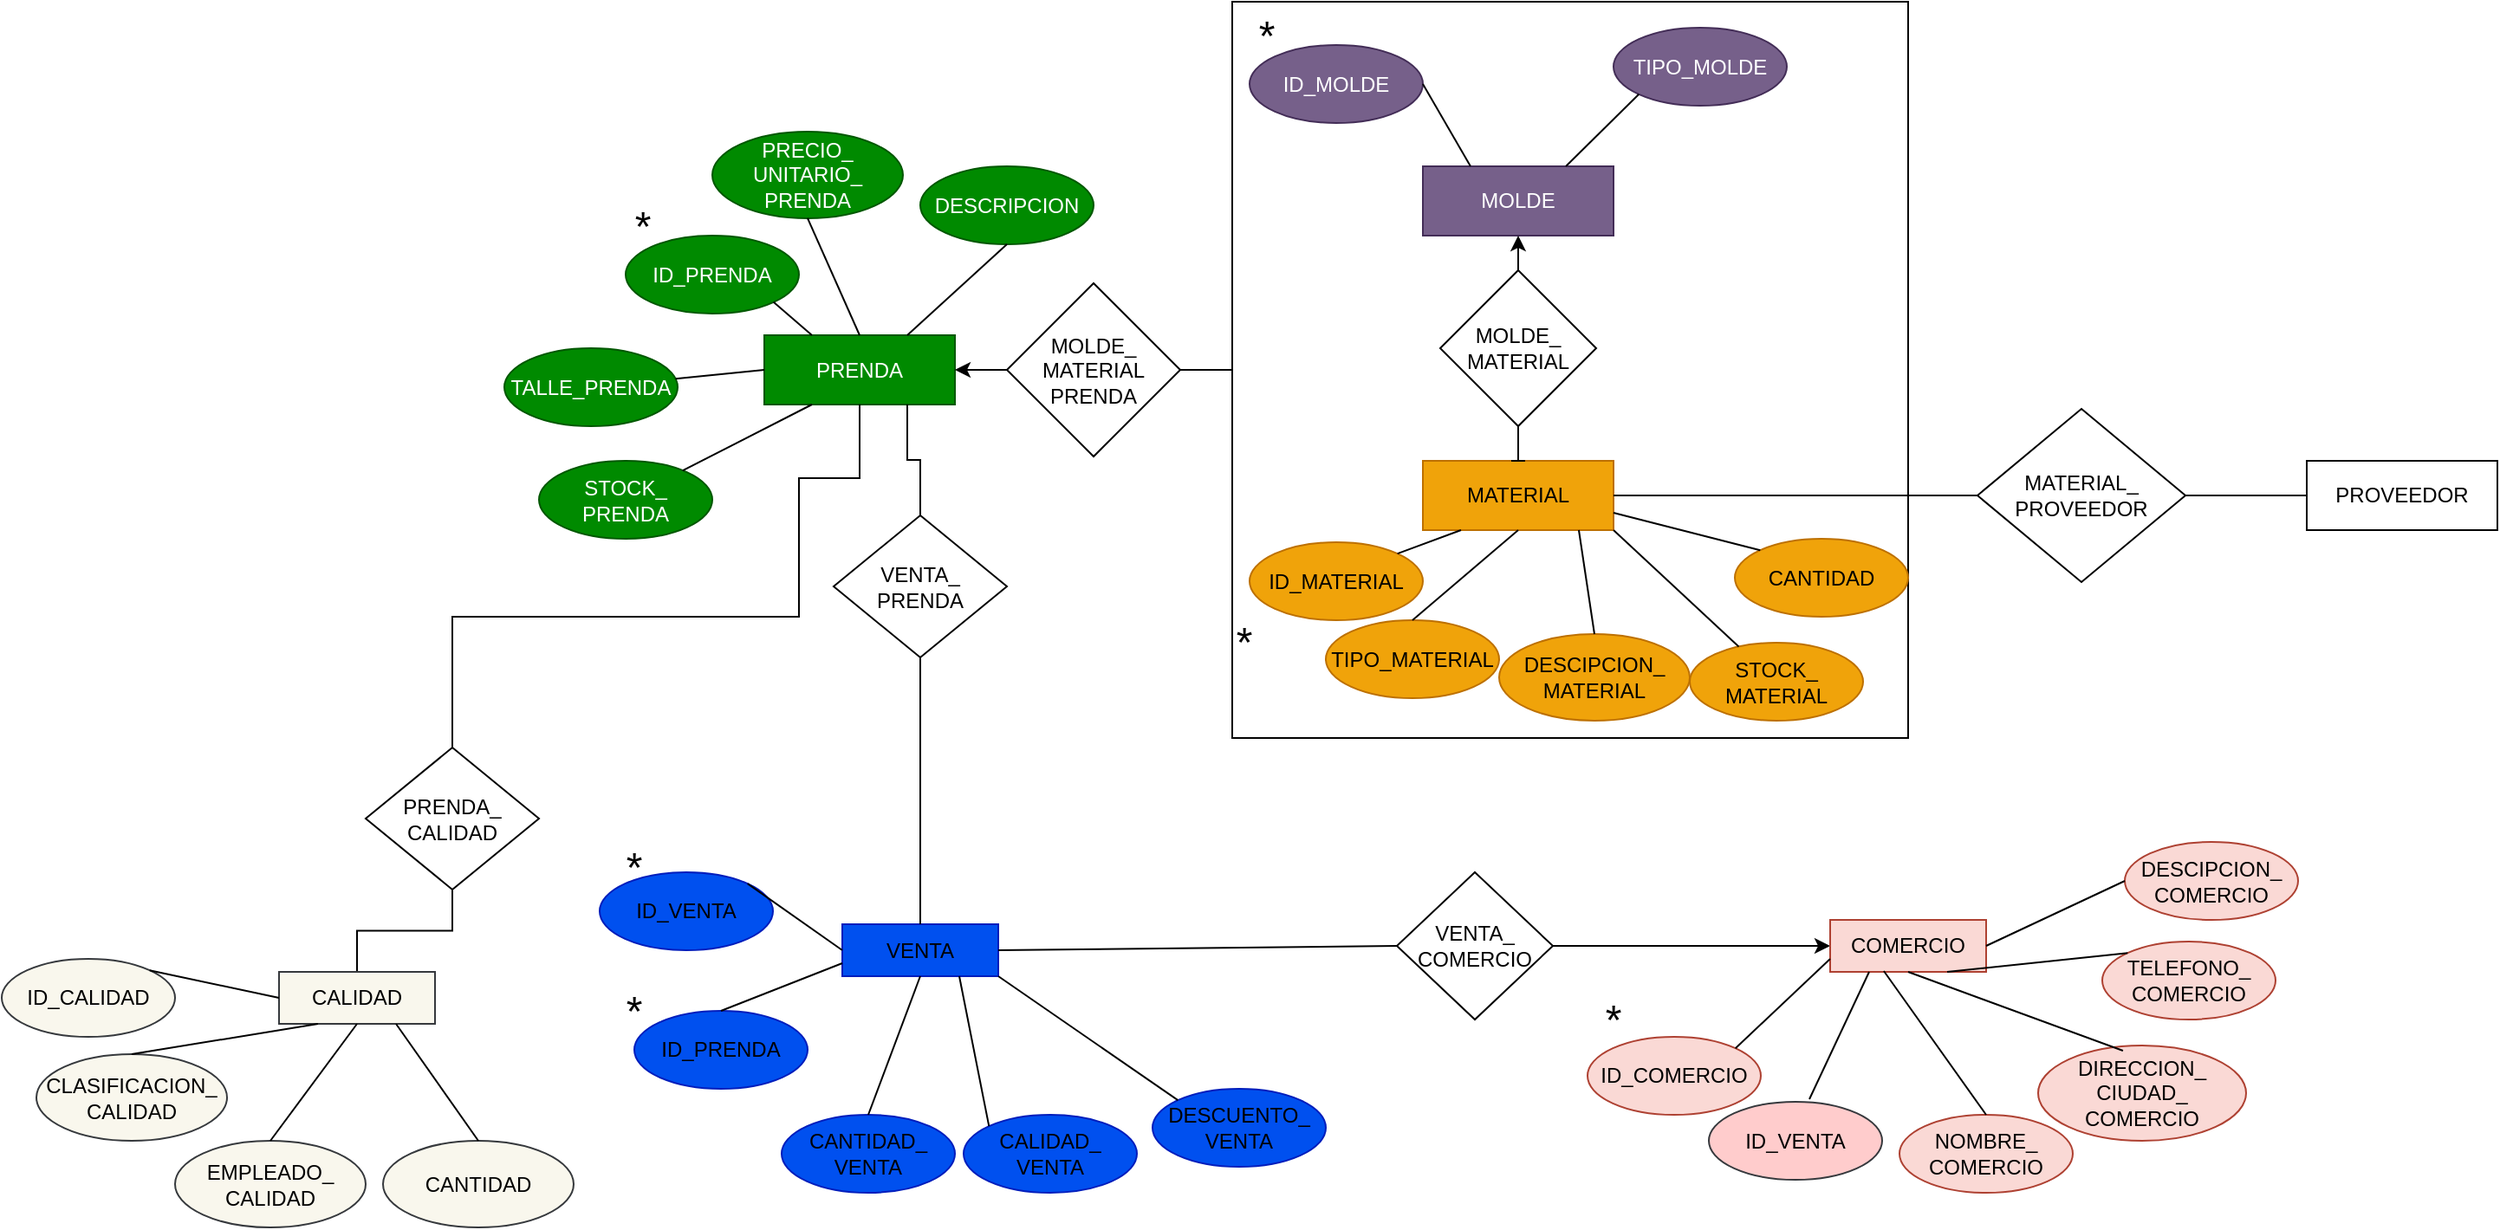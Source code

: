 <mxfile version="24.7.5">
  <diagram name="Página-1" id="D67WsPRXgG74f4fXxx72">
    <mxGraphModel dx="2876" dy="1206" grid="1" gridSize="10" guides="1" tooltips="1" connect="1" arrows="1" fold="1" page="1" pageScale="1" pageWidth="827" pageHeight="1169" math="0" shadow="0">
      <root>
        <mxCell id="0" />
        <mxCell id="1" parent="0" />
        <mxCell id="lXlezuKmgCG6nvh3fW_C-13" value="" style="rounded=0;whiteSpace=wrap;html=1;fillColor=none;" parent="1" vertex="1">
          <mxGeometry x="360" y="235" width="390" height="425" as="geometry" />
        </mxCell>
        <mxCell id="lXlezuKmgCG6nvh3fW_C-11" style="edgeStyle=orthogonalEdgeStyle;rounded=0;orthogonalLoop=1;jettySize=auto;html=1;exitX=0.5;exitY=0;exitDx=0;exitDy=0;entryX=0.5;entryY=1;entryDx=0;entryDy=0;" parent="1" edge="1">
          <mxGeometry relative="1" as="geometry">
            <mxPoint x="434" y="390" as="targetPoint" />
          </mxGeometry>
        </mxCell>
        <mxCell id="lXlezuKmgCG6nvh3fW_C-9" style="edgeStyle=orthogonalEdgeStyle;rounded=0;orthogonalLoop=1;jettySize=auto;html=1;exitX=0.5;exitY=1;exitDx=0;exitDy=0;entryX=0.5;entryY=0;entryDx=0;entryDy=0;strokeColor=default;curved=0;endArrow=baseDash;endFill=0;" parent="1" edge="1">
          <mxGeometry relative="1" as="geometry">
            <mxPoint x="434" y="544.5" as="targetPoint" />
          </mxGeometry>
        </mxCell>
        <mxCell id="lXlezuKmgCG6nvh3fW_C-15" value="PRENDA" style="rounded=0;whiteSpace=wrap;html=1;fillColor=#008a00;fontColor=#ffffff;strokeColor=#005700;" parent="1" vertex="1">
          <mxGeometry x="90" y="427.5" width="110" height="40" as="geometry" />
        </mxCell>
        <mxCell id="lXlezuKmgCG6nvh3fW_C-23" style="edgeStyle=orthogonalEdgeStyle;rounded=0;orthogonalLoop=1;jettySize=auto;html=1;exitX=1;exitY=0.5;exitDx=0;exitDy=0;entryX=0;entryY=0.5;entryDx=0;entryDy=0;endArrow=baseDash;endFill=0;" parent="1" source="lXlezuKmgCG6nvh3fW_C-16" target="lXlezuKmgCG6nvh3fW_C-13" edge="1">
          <mxGeometry relative="1" as="geometry" />
        </mxCell>
        <mxCell id="lXlezuKmgCG6nvh3fW_C-24" style="edgeStyle=orthogonalEdgeStyle;rounded=0;orthogonalLoop=1;jettySize=auto;html=1;exitX=0;exitY=0.5;exitDx=0;exitDy=0;entryX=1;entryY=0.5;entryDx=0;entryDy=0;" parent="1" source="lXlezuKmgCG6nvh3fW_C-16" target="lXlezuKmgCG6nvh3fW_C-15" edge="1">
          <mxGeometry relative="1" as="geometry" />
        </mxCell>
        <mxCell id="lXlezuKmgCG6nvh3fW_C-16" value="MOLDE_&lt;div&gt;MATERIAL&lt;/div&gt;&lt;div&gt;PRENDA&lt;/div&gt;" style="rhombus;whiteSpace=wrap;html=1;" parent="1" vertex="1">
          <mxGeometry x="230" y="397.5" width="100" height="100" as="geometry" />
        </mxCell>
        <mxCell id="lXlezuKmgCG6nvh3fW_C-25" value="MOLDE" style="rounded=0;whiteSpace=wrap;html=1;fillColor=#76608a;fontColor=#ffffff;strokeColor=#432D57;" parent="1" vertex="1">
          <mxGeometry x="470" y="330" width="110" height="40" as="geometry" />
        </mxCell>
        <mxCell id="lXlezuKmgCG6nvh3fW_C-26" value="MATERIAL" style="rounded=0;whiteSpace=wrap;html=1;fillColor=#f0a30a;fontColor=#000000;strokeColor=#BD7000;" parent="1" vertex="1">
          <mxGeometry x="470" y="500" width="110" height="40" as="geometry" />
        </mxCell>
        <mxCell id="lXlezuKmgCG6nvh3fW_C-39" style="edgeStyle=orthogonalEdgeStyle;rounded=0;orthogonalLoop=1;jettySize=auto;html=1;exitX=0.5;exitY=1;exitDx=0;exitDy=0;entryX=0.5;entryY=0;entryDx=0;entryDy=0;endArrow=baseDash;endFill=0;" parent="1" source="lXlezuKmgCG6nvh3fW_C-27" target="lXlezuKmgCG6nvh3fW_C-26" edge="1">
          <mxGeometry relative="1" as="geometry" />
        </mxCell>
        <mxCell id="lXlezuKmgCG6nvh3fW_C-40" style="edgeStyle=orthogonalEdgeStyle;rounded=0;orthogonalLoop=1;jettySize=auto;html=1;exitX=0.5;exitY=0;exitDx=0;exitDy=0;entryX=0.5;entryY=1;entryDx=0;entryDy=0;" parent="1" source="lXlezuKmgCG6nvh3fW_C-27" target="lXlezuKmgCG6nvh3fW_C-25" edge="1">
          <mxGeometry relative="1" as="geometry" />
        </mxCell>
        <mxCell id="lXlezuKmgCG6nvh3fW_C-27" value="MOLDE_&lt;div&gt;MATERIAL&lt;/div&gt;" style="rhombus;whiteSpace=wrap;html=1;" parent="1" vertex="1">
          <mxGeometry x="480" y="390" width="90" height="90" as="geometry" />
        </mxCell>
        <mxCell id="lXlezuKmgCG6nvh3fW_C-28" value="ID_MATERIAL" style="ellipse;whiteSpace=wrap;html=1;fillColor=#f0a30a;fontColor=#000000;strokeColor=#BD7000;" parent="1" vertex="1">
          <mxGeometry x="370" y="547" width="100" height="45" as="geometry" />
        </mxCell>
        <mxCell id="lXlezuKmgCG6nvh3fW_C-29" value="&lt;font style=&quot;font-size: 24px;&quot;&gt;*&lt;/font&gt;" style="text;html=1;align=center;verticalAlign=middle;whiteSpace=wrap;rounded=0;" parent="1" vertex="1">
          <mxGeometry x="344" y="587" width="46" height="35" as="geometry" />
        </mxCell>
        <mxCell id="lXlezuKmgCG6nvh3fW_C-31" value="TIPO_MATERIAL" style="ellipse;whiteSpace=wrap;html=1;fillColor=#f0a30a;fontColor=#000000;strokeColor=#BD7000;" parent="1" vertex="1">
          <mxGeometry x="414" y="592" width="100" height="45" as="geometry" />
        </mxCell>
        <mxCell id="lXlezuKmgCG6nvh3fW_C-32" value="STOCK_&lt;div&gt;MATERIAL&lt;/div&gt;" style="ellipse;whiteSpace=wrap;html=1;fillColor=#f0a30a;fontColor=#000000;strokeColor=#BD7000;" parent="1" vertex="1">
          <mxGeometry x="624" y="605" width="100" height="45" as="geometry" />
        </mxCell>
        <mxCell id="lXlezuKmgCG6nvh3fW_C-41" value="ID_MOLDE" style="ellipse;whiteSpace=wrap;html=1;fillColor=#76608a;fontColor=#ffffff;strokeColor=#432D57;" parent="1" vertex="1">
          <mxGeometry x="370" y="260" width="100" height="45" as="geometry" />
        </mxCell>
        <mxCell id="lXlezuKmgCG6nvh3fW_C-42" value="&lt;font style=&quot;font-size: 24px;&quot;&gt;*&lt;/font&gt;" style="text;html=1;align=center;verticalAlign=middle;whiteSpace=wrap;rounded=0;" parent="1" vertex="1">
          <mxGeometry x="350" y="240" width="60" height="30" as="geometry" />
        </mxCell>
        <mxCell id="lXlezuKmgCG6nvh3fW_C-44" value="TIPO_MOLDE" style="ellipse;whiteSpace=wrap;html=1;fillColor=#76608a;fontColor=#ffffff;strokeColor=#432D57;" parent="1" vertex="1">
          <mxGeometry x="580" y="250" width="100" height="45" as="geometry" />
        </mxCell>
        <mxCell id="lXlezuKmgCG6nvh3fW_C-47" value="DESCIPCION_&lt;div&gt;MATERIAL&lt;/div&gt;" style="ellipse;whiteSpace=wrap;html=1;fillColor=#f0a30a;fontColor=#000000;strokeColor=#BD7000;" parent="1" vertex="1">
          <mxGeometry x="514" y="600" width="110" height="50" as="geometry" />
        </mxCell>
        <mxCell id="lXlezuKmgCG6nvh3fW_C-53" value="" style="endArrow=none;html=1;rounded=0;exitX=0.5;exitY=0;exitDx=0;exitDy=0;entryX=0.5;entryY=1;entryDx=0;entryDy=0;" parent="1" source="lXlezuKmgCG6nvh3fW_C-31" target="lXlezuKmgCG6nvh3fW_C-26" edge="1">
          <mxGeometry width="50" height="50" relative="1" as="geometry">
            <mxPoint x="490" y="600" as="sourcePoint" />
            <mxPoint x="540" y="550" as="targetPoint" />
          </mxGeometry>
        </mxCell>
        <mxCell id="lXlezuKmgCG6nvh3fW_C-54" value="" style="endArrow=none;html=1;rounded=0;entryX=0.818;entryY=1;entryDx=0;entryDy=0;entryPerimeter=0;exitX=0.5;exitY=0;exitDx=0;exitDy=0;" parent="1" source="lXlezuKmgCG6nvh3fW_C-47" target="lXlezuKmgCG6nvh3fW_C-26" edge="1">
          <mxGeometry width="50" height="50" relative="1" as="geometry">
            <mxPoint x="80" y="700" as="sourcePoint" />
            <mxPoint x="130" y="650" as="targetPoint" />
          </mxGeometry>
        </mxCell>
        <mxCell id="lXlezuKmgCG6nvh3fW_C-55" value="" style="endArrow=none;html=1;rounded=0;entryX=1;entryY=1;entryDx=0;entryDy=0;" parent="1" source="lXlezuKmgCG6nvh3fW_C-32" target="lXlezuKmgCG6nvh3fW_C-26" edge="1">
          <mxGeometry width="50" height="50" relative="1" as="geometry">
            <mxPoint x="390" y="810" as="sourcePoint" />
            <mxPoint x="440" y="760" as="targetPoint" />
          </mxGeometry>
        </mxCell>
        <mxCell id="lXlezuKmgCG6nvh3fW_C-56" value="" style="endArrow=none;html=1;rounded=0;entryX=0.2;entryY=1;entryDx=0;entryDy=0;entryPerimeter=0;exitX=1;exitY=0;exitDx=0;exitDy=0;" parent="1" source="lXlezuKmgCG6nvh3fW_C-28" target="lXlezuKmgCG6nvh3fW_C-26" edge="1">
          <mxGeometry width="50" height="50" relative="1" as="geometry">
            <mxPoint x="390" y="450" as="sourcePoint" />
            <mxPoint x="440" y="400" as="targetPoint" />
          </mxGeometry>
        </mxCell>
        <mxCell id="lXlezuKmgCG6nvh3fW_C-57" value="" style="endArrow=none;html=1;rounded=0;entryX=1;entryY=0.5;entryDx=0;entryDy=0;exitX=0.25;exitY=0;exitDx=0;exitDy=0;" parent="1" source="lXlezuKmgCG6nvh3fW_C-25" target="lXlezuKmgCG6nvh3fW_C-41" edge="1">
          <mxGeometry width="50" height="50" relative="1" as="geometry">
            <mxPoint x="100" y="650" as="sourcePoint" />
            <mxPoint x="150" y="600" as="targetPoint" />
          </mxGeometry>
        </mxCell>
        <mxCell id="lXlezuKmgCG6nvh3fW_C-59" value="" style="endArrow=none;html=1;rounded=0;entryX=0;entryY=1;entryDx=0;entryDy=0;exitX=0.75;exitY=0;exitDx=0;exitDy=0;" parent="1" source="lXlezuKmgCG6nvh3fW_C-25" target="lXlezuKmgCG6nvh3fW_C-44" edge="1">
          <mxGeometry width="50" height="50" relative="1" as="geometry">
            <mxPoint x="50" y="640" as="sourcePoint" />
            <mxPoint x="100" y="590" as="targetPoint" />
          </mxGeometry>
        </mxCell>
        <mxCell id="lXlezuKmgCG6nvh3fW_C-62" value="ID_PRENDA" style="ellipse;whiteSpace=wrap;html=1;fillColor=#008a00;fontColor=#ffffff;strokeColor=#005700;" parent="1" vertex="1">
          <mxGeometry x="10" y="370" width="100" height="45" as="geometry" />
        </mxCell>
        <mxCell id="lXlezuKmgCG6nvh3fW_C-63" value="&lt;font style=&quot;font-size: 24px;&quot;&gt;*&lt;/font&gt;" style="text;html=1;align=center;verticalAlign=middle;whiteSpace=wrap;rounded=0;" parent="1" vertex="1">
          <mxGeometry x="-10" y="350" width="60" height="30" as="geometry" />
        </mxCell>
        <mxCell id="lXlezuKmgCG6nvh3fW_C-64" value="" style="endArrow=none;html=1;rounded=0;entryX=1;entryY=1;entryDx=0;entryDy=0;exitX=0.25;exitY=0;exitDx=0;exitDy=0;" parent="1" source="lXlezuKmgCG6nvh3fW_C-15" target="lXlezuKmgCG6nvh3fW_C-62" edge="1">
          <mxGeometry width="50" height="50" relative="1" as="geometry">
            <mxPoint x="70" y="570" as="sourcePoint" />
            <mxPoint x="120" y="520" as="targetPoint" />
          </mxGeometry>
        </mxCell>
        <mxCell id="lXlezuKmgCG6nvh3fW_C-65" value="TALLE_PRENDA" style="ellipse;whiteSpace=wrap;html=1;fillColor=#008a00;fontColor=#ffffff;strokeColor=#005700;" parent="1" vertex="1">
          <mxGeometry x="-60" y="435" width="100" height="45" as="geometry" />
        </mxCell>
        <mxCell id="lXlezuKmgCG6nvh3fW_C-66" value="" style="endArrow=none;html=1;rounded=0;entryX=0;entryY=0.5;entryDx=0;entryDy=0;" parent="1" source="lXlezuKmgCG6nvh3fW_C-65" target="lXlezuKmgCG6nvh3fW_C-15" edge="1">
          <mxGeometry width="50" height="50" relative="1" as="geometry">
            <mxPoint x="-20" y="620" as="sourcePoint" />
            <mxPoint x="30" y="570" as="targetPoint" />
          </mxGeometry>
        </mxCell>
        <mxCell id="lXlezuKmgCG6nvh3fW_C-67" value="STOCK&lt;span style=&quot;background-color: initial;&quot;&gt;_&lt;/span&gt;&lt;div&gt;&lt;span style=&quot;background-color: initial;&quot;&gt;PRENDA&lt;/span&gt;&lt;/div&gt;" style="ellipse;whiteSpace=wrap;html=1;fillColor=#008a00;fontColor=#ffffff;strokeColor=#005700;" parent="1" vertex="1">
          <mxGeometry x="-40" y="500" width="100" height="45" as="geometry" />
        </mxCell>
        <mxCell id="lXlezuKmgCG6nvh3fW_C-68" value="" style="endArrow=none;html=1;rounded=0;entryX=0.25;entryY=1;entryDx=0;entryDy=0;" parent="1" source="lXlezuKmgCG6nvh3fW_C-67" target="lXlezuKmgCG6nvh3fW_C-15" edge="1">
          <mxGeometry width="50" height="50" relative="1" as="geometry">
            <mxPoint x="20" y="660" as="sourcePoint" />
            <mxPoint x="70" y="610" as="targetPoint" />
          </mxGeometry>
        </mxCell>
        <mxCell id="lXlezuKmgCG6nvh3fW_C-69" value="&lt;span style=&quot;background-color: initial;&quot;&gt;PRECIO_&lt;/span&gt;&lt;div&gt;&lt;span style=&quot;background-color: initial;&quot;&gt;UNITARIO_&lt;/span&gt;&lt;/div&gt;&lt;div&gt;&lt;span style=&quot;background-color: initial;&quot;&gt;PRENDA&lt;/span&gt;&lt;/div&gt;" style="ellipse;whiteSpace=wrap;html=1;fillColor=#008a00;fontColor=#ffffff;strokeColor=#005700;" parent="1" vertex="1">
          <mxGeometry x="60" y="310" width="110" height="50" as="geometry" />
        </mxCell>
        <mxCell id="lXlezuKmgCG6nvh3fW_C-70" value="" style="endArrow=none;html=1;rounded=0;entryX=0.5;entryY=0;entryDx=0;entryDy=0;exitX=0.5;exitY=1;exitDx=0;exitDy=0;" parent="1" target="lXlezuKmgCG6nvh3fW_C-15" edge="1" source="lXlezuKmgCG6nvh3fW_C-69">
          <mxGeometry width="50" height="50" relative="1" as="geometry">
            <mxPoint x="145" y="370" as="sourcePoint" />
            <mxPoint x="230" y="670" as="targetPoint" />
          </mxGeometry>
        </mxCell>
        <mxCell id="lXlezuKmgCG6nvh3fW_C-71" value="" style="endArrow=none;html=1;rounded=0;entryX=0.75;entryY=1;entryDx=0;entryDy=0;exitX=0.5;exitY=0;exitDx=0;exitDy=0;edgeStyle=orthogonalEdgeStyle;" parent="1" source="lXlezuKmgCG6nvh3fW_C-77" target="lXlezuKmgCG6nvh3fW_C-15" edge="1">
          <mxGeometry width="50" height="50" relative="1" as="geometry">
            <mxPoint x="210" y="610" as="sourcePoint" />
            <mxPoint x="250" y="590" as="targetPoint" />
          </mxGeometry>
        </mxCell>
        <mxCell id="lXlezuKmgCG6nvh3fW_C-72" value="" style="endArrow=none;html=1;rounded=0;exitX=1;exitY=0.5;exitDx=0;exitDy=0;" parent="1" source="lXlezuKmgCG6nvh3fW_C-26" edge="1">
          <mxGeometry width="50" height="50" relative="1" as="geometry">
            <mxPoint x="790" y="530" as="sourcePoint" />
            <mxPoint x="820" y="520" as="targetPoint" />
          </mxGeometry>
        </mxCell>
        <mxCell id="lXlezuKmgCG6nvh3fW_C-73" value="MATERIAL_&lt;div&gt;PROVEEDOR&lt;/div&gt;" style="rhombus;whiteSpace=wrap;html=1;" parent="1" vertex="1">
          <mxGeometry x="790" y="470" width="120" height="100" as="geometry" />
        </mxCell>
        <mxCell id="lXlezuKmgCG6nvh3fW_C-74" value="PROVEEDOR" style="rounded=0;whiteSpace=wrap;html=1;" parent="1" vertex="1">
          <mxGeometry x="980" y="500" width="110" height="40" as="geometry" />
        </mxCell>
        <mxCell id="lXlezuKmgCG6nvh3fW_C-75" value="" style="endArrow=none;html=1;rounded=0;exitX=1;exitY=0.5;exitDx=0;exitDy=0;entryX=0;entryY=0.5;entryDx=0;entryDy=0;" parent="1" source="lXlezuKmgCG6nvh3fW_C-73" target="lXlezuKmgCG6nvh3fW_C-74" edge="1">
          <mxGeometry width="50" height="50" relative="1" as="geometry">
            <mxPoint x="960" y="920" as="sourcePoint" />
            <mxPoint x="1010" y="870" as="targetPoint" />
          </mxGeometry>
        </mxCell>
        <mxCell id="lXlezuKmgCG6nvh3fW_C-76" value="VENTA" style="rounded=0;whiteSpace=wrap;html=1;fillColor=#0050ef;strokeColor=#001DBC;" parent="1" vertex="1">
          <mxGeometry x="135" y="767.5" width="90" height="30" as="geometry" />
        </mxCell>
        <mxCell id="lXlezuKmgCG6nvh3fW_C-77" value="VENTA_&lt;div&gt;PRENDA&lt;/div&gt;" style="rhombus;whiteSpace=wrap;html=1;" parent="1" vertex="1">
          <mxGeometry x="130" y="531.5" width="100" height="82" as="geometry" />
        </mxCell>
        <mxCell id="lXlezuKmgCG6nvh3fW_C-78" value="" style="endArrow=none;html=1;rounded=0;exitX=0.5;exitY=0;exitDx=0;exitDy=0;entryX=0.5;entryY=1;entryDx=0;entryDy=0;" parent="1" source="lXlezuKmgCG6nvh3fW_C-76" target="lXlezuKmgCG6nvh3fW_C-77" edge="1">
          <mxGeometry width="50" height="50" relative="1" as="geometry">
            <mxPoint x="60" y="770" as="sourcePoint" />
            <mxPoint x="110" y="720" as="targetPoint" />
          </mxGeometry>
        </mxCell>
        <mxCell id="lXlezuKmgCG6nvh3fW_C-79" value="ID_VENTA" style="ellipse;whiteSpace=wrap;html=1;fillColor=#0050ef;strokeColor=#001DBC;" parent="1" vertex="1">
          <mxGeometry x="-5" y="737.5" width="100" height="45" as="geometry" />
        </mxCell>
        <mxCell id="lXlezuKmgCG6nvh3fW_C-80" value="&lt;font style=&quot;font-size: 24px;&quot;&gt;*&lt;/font&gt;" style="text;html=1;align=center;verticalAlign=middle;whiteSpace=wrap;rounded=0;" parent="1" vertex="1">
          <mxGeometry x="-5" y="722.5" width="40" height="25" as="geometry" />
        </mxCell>
        <mxCell id="lXlezuKmgCG6nvh3fW_C-81" value="" style="endArrow=none;html=1;rounded=0;exitX=1;exitY=0;exitDx=0;exitDy=0;entryX=0;entryY=0.5;entryDx=0;entryDy=0;" parent="1" source="lXlezuKmgCG6nvh3fW_C-79" target="lXlezuKmgCG6nvh3fW_C-76" edge="1">
          <mxGeometry width="50" height="50" relative="1" as="geometry">
            <mxPoint x="285" y="1052.5" as="sourcePoint" />
            <mxPoint x="335" y="1002.5" as="targetPoint" />
          </mxGeometry>
        </mxCell>
        <mxCell id="lXlezuKmgCG6nvh3fW_C-82" value="ID_PRENDA" style="ellipse;whiteSpace=wrap;html=1;fillColor=#0050ef;strokeColor=#001DBC;" parent="1" vertex="1">
          <mxGeometry x="15" y="817.5" width="100" height="45" as="geometry" />
        </mxCell>
        <mxCell id="lXlezuKmgCG6nvh3fW_C-83" value="&lt;font style=&quot;font-size: 24px;&quot;&gt;*&lt;/font&gt;" style="text;html=1;align=center;verticalAlign=middle;whiteSpace=wrap;rounded=0;" parent="1" vertex="1">
          <mxGeometry x="-10" y="797.5" width="50" height="40" as="geometry" />
        </mxCell>
        <mxCell id="lXlezuKmgCG6nvh3fW_C-85" value="" style="endArrow=none;html=1;rounded=0;entryX=0;entryY=0.75;entryDx=0;entryDy=0;exitX=0.5;exitY=0;exitDx=0;exitDy=0;" parent="1" source="lXlezuKmgCG6nvh3fW_C-82" target="lXlezuKmgCG6nvh3fW_C-76" edge="1">
          <mxGeometry width="50" height="50" relative="1" as="geometry">
            <mxPoint x="615" y="1092.5" as="sourcePoint" />
            <mxPoint x="665" y="1042.5" as="targetPoint" />
          </mxGeometry>
        </mxCell>
        <mxCell id="lXlezuKmgCG6nvh3fW_C-92" value="CANTIDAD_&lt;div&gt;VENTA&lt;/div&gt;" style="ellipse;whiteSpace=wrap;html=1;fillColor=#0050ef;strokeColor=#001DBC;" parent="1" vertex="1">
          <mxGeometry x="100" y="877.5" width="100" height="45" as="geometry" />
        </mxCell>
        <mxCell id="lXlezuKmgCG6nvh3fW_C-93" value="CALIDAD_&lt;div&gt;VENTA&lt;/div&gt;" style="ellipse;whiteSpace=wrap;html=1;fillColor=#0050ef;strokeColor=#001DBC;" parent="1" vertex="1">
          <mxGeometry x="205" y="877.5" width="100" height="45" as="geometry" />
        </mxCell>
        <mxCell id="lXlezuKmgCG6nvh3fW_C-95" value="" style="endArrow=none;html=1;rounded=0;exitX=0.5;exitY=0;exitDx=0;exitDy=0;entryX=0.5;entryY=1;entryDx=0;entryDy=0;" parent="1" source="lXlezuKmgCG6nvh3fW_C-92" target="lXlezuKmgCG6nvh3fW_C-76" edge="1">
          <mxGeometry width="50" height="50" relative="1" as="geometry">
            <mxPoint x="255" y="892.5" as="sourcePoint" />
            <mxPoint x="205" y="822.5" as="targetPoint" />
          </mxGeometry>
        </mxCell>
        <mxCell id="lXlezuKmgCG6nvh3fW_C-96" value="" style="endArrow=none;html=1;rounded=0;exitX=0;exitY=0;exitDx=0;exitDy=0;entryX=0.75;entryY=1;entryDx=0;entryDy=0;" parent="1" source="lXlezuKmgCG6nvh3fW_C-93" target="lXlezuKmgCG6nvh3fW_C-76" edge="1">
          <mxGeometry width="50" height="50" relative="1" as="geometry">
            <mxPoint x="305" y="842.5" as="sourcePoint" />
            <mxPoint x="355" y="792.5" as="targetPoint" />
          </mxGeometry>
        </mxCell>
        <mxCell id="lXlezuKmgCG6nvh3fW_C-97" value="DESCUENTO_&lt;div&gt;VENTA&lt;/div&gt;" style="ellipse;whiteSpace=wrap;html=1;fillColor=#0050ef;strokeColor=#001DBC;" parent="1" vertex="1">
          <mxGeometry x="314" y="862.5" width="100" height="45" as="geometry" />
        </mxCell>
        <mxCell id="lXlezuKmgCG6nvh3fW_C-98" value="" style="endArrow=none;html=1;rounded=0;entryX=1;entryY=1;entryDx=0;entryDy=0;exitX=0;exitY=0;exitDx=0;exitDy=0;" parent="1" source="lXlezuKmgCG6nvh3fW_C-97" target="lXlezuKmgCG6nvh3fW_C-76" edge="1">
          <mxGeometry width="50" height="50" relative="1" as="geometry">
            <mxPoint x="355" y="867.5" as="sourcePoint" />
            <mxPoint x="405" y="817.5" as="targetPoint" />
          </mxGeometry>
        </mxCell>
        <mxCell id="lXlezuKmgCG6nvh3fW_C-118" style="edgeStyle=orthogonalEdgeStyle;rounded=0;orthogonalLoop=1;jettySize=auto;html=1;exitX=1;exitY=0.5;exitDx=0;exitDy=0;entryX=0;entryY=0.5;entryDx=0;entryDy=0;" parent="1" source="lXlezuKmgCG6nvh3fW_C-114" target="lXlezuKmgCG6nvh3fW_C-116" edge="1">
          <mxGeometry relative="1" as="geometry" />
        </mxCell>
        <mxCell id="lXlezuKmgCG6nvh3fW_C-114" value="VENTA_&lt;div&gt;COMERCIO&lt;/div&gt;" style="rhombus;whiteSpace=wrap;html=1;" parent="1" vertex="1">
          <mxGeometry x="455" y="737.5" width="90" height="85" as="geometry" />
        </mxCell>
        <mxCell id="lXlezuKmgCG6nvh3fW_C-115" value="" style="endArrow=none;html=1;rounded=0;exitX=1;exitY=0.5;exitDx=0;exitDy=0;entryX=0;entryY=0.5;entryDx=0;entryDy=0;" parent="1" source="lXlezuKmgCG6nvh3fW_C-76" target="lXlezuKmgCG6nvh3fW_C-114" edge="1">
          <mxGeometry width="50" height="50" relative="1" as="geometry">
            <mxPoint x="305" y="802.5" as="sourcePoint" />
            <mxPoint x="355" y="752.5" as="targetPoint" />
          </mxGeometry>
        </mxCell>
        <mxCell id="lXlezuKmgCG6nvh3fW_C-116" value="&lt;font color=&quot;#000000&quot;&gt;COMERCIO&lt;/font&gt;" style="rounded=0;whiteSpace=wrap;html=1;fillColor=#fad9d5;strokeColor=#ae4132;" parent="1" vertex="1">
          <mxGeometry x="705" y="765" width="90" height="30" as="geometry" />
        </mxCell>
        <mxCell id="lXlezuKmgCG6nvh3fW_C-119" value="&lt;font color=&quot;#000000&quot;&gt;ID_COMERCIO&lt;/font&gt;" style="ellipse;whiteSpace=wrap;html=1;fillColor=#fad9d5;strokeColor=#ae4132;" parent="1" vertex="1">
          <mxGeometry x="565" y="832.5" width="100" height="45" as="geometry" />
        </mxCell>
        <mxCell id="lXlezuKmgCG6nvh3fW_C-120" value="" style="endArrow=none;html=1;rounded=0;exitX=1;exitY=0;exitDx=0;exitDy=0;entryX=0;entryY=0.75;entryDx=0;entryDy=0;" parent="1" source="lXlezuKmgCG6nvh3fW_C-119" target="lXlezuKmgCG6nvh3fW_C-116" edge="1">
          <mxGeometry width="50" height="50" relative="1" as="geometry">
            <mxPoint x="855" y="922.5" as="sourcePoint" />
            <mxPoint x="755" y="802.5" as="targetPoint" />
          </mxGeometry>
        </mxCell>
        <mxCell id="lXlezuKmgCG6nvh3fW_C-121" value="&lt;font style=&quot;font-size: 24px;&quot;&gt;*&lt;/font&gt;" style="text;html=1;align=center;verticalAlign=middle;whiteSpace=wrap;rounded=0;" parent="1" vertex="1">
          <mxGeometry x="555" y="802.5" width="50" height="40" as="geometry" />
        </mxCell>
        <mxCell id="lXlezuKmgCG6nvh3fW_C-122" value="&lt;font color=&quot;#000000&quot;&gt;NOMBRE_&lt;/font&gt;&lt;div&gt;&lt;font color=&quot;#000000&quot;&gt;COMERCIO&lt;/font&gt;&lt;/div&gt;" style="ellipse;whiteSpace=wrap;html=1;fillColor=#fad9d5;strokeColor=#ae4132;" parent="1" vertex="1">
          <mxGeometry x="745" y="877.5" width="100" height="45" as="geometry" />
        </mxCell>
        <mxCell id="lXlezuKmgCG6nvh3fW_C-123" value="&lt;font color=&quot;#000000&quot;&gt;TELEFONO_&lt;/font&gt;&lt;div&gt;&lt;font color=&quot;#000000&quot;&gt;COMERCIO&lt;/font&gt;&lt;/div&gt;" style="ellipse;whiteSpace=wrap;html=1;fillColor=#fad9d5;strokeColor=#ae4132;" parent="1" vertex="1">
          <mxGeometry x="862" y="777.5" width="100" height="45" as="geometry" />
        </mxCell>
        <mxCell id="lXlezuKmgCG6nvh3fW_C-124" value="&lt;font color=&quot;#000000&quot;&gt;DIRECCION_&lt;/font&gt;&lt;div&gt;&lt;font color=&quot;#000000&quot;&gt;CIUDAD_&lt;/font&gt;&lt;/div&gt;&lt;div&gt;&lt;font color=&quot;#000000&quot;&gt;COMERCIO&lt;/font&gt;&lt;/div&gt;" style="ellipse;whiteSpace=wrap;html=1;fillColor=#fad9d5;strokeColor=#ae4132;" parent="1" vertex="1">
          <mxGeometry x="825" y="837.5" width="120" height="55" as="geometry" />
        </mxCell>
        <mxCell id="lXlezuKmgCG6nvh3fW_C-125" value="&lt;font color=&quot;#000000&quot;&gt;DESCIPCION_&lt;/font&gt;&lt;div&gt;&lt;font color=&quot;#000000&quot;&gt;COMERCIO&lt;/font&gt;&lt;/div&gt;" style="ellipse;whiteSpace=wrap;html=1;fillColor=#fad9d5;strokeColor=#ae4132;" parent="1" vertex="1">
          <mxGeometry x="875" y="720" width="100" height="45" as="geometry" />
        </mxCell>
        <mxCell id="lXlezuKmgCG6nvh3fW_C-126" value="" style="endArrow=none;html=1;rounded=0;entryX=0.344;entryY=0.983;entryDx=0;entryDy=0;entryPerimeter=0;exitX=0.5;exitY=0;exitDx=0;exitDy=0;" parent="1" source="lXlezuKmgCG6nvh3fW_C-122" target="lXlezuKmgCG6nvh3fW_C-116" edge="1">
          <mxGeometry width="50" height="50" relative="1" as="geometry">
            <mxPoint x="925" y="852.5" as="sourcePoint" />
            <mxPoint x="975" y="802.5" as="targetPoint" />
          </mxGeometry>
        </mxCell>
        <mxCell id="lXlezuKmgCG6nvh3fW_C-127" value="" style="endArrow=none;html=1;rounded=0;entryX=0.5;entryY=1;entryDx=0;entryDy=0;exitX=0.408;exitY=0.055;exitDx=0;exitDy=0;exitPerimeter=0;" parent="1" source="lXlezuKmgCG6nvh3fW_C-124" target="lXlezuKmgCG6nvh3fW_C-116" edge="1">
          <mxGeometry width="50" height="50" relative="1" as="geometry">
            <mxPoint x="945" y="822.5" as="sourcePoint" />
            <mxPoint x="995" y="772.5" as="targetPoint" />
          </mxGeometry>
        </mxCell>
        <mxCell id="lXlezuKmgCG6nvh3fW_C-128" value="" style="endArrow=none;html=1;rounded=0;entryX=0.75;entryY=1;entryDx=0;entryDy=0;exitX=0;exitY=0;exitDx=0;exitDy=0;" parent="1" source="lXlezuKmgCG6nvh3fW_C-123" target="lXlezuKmgCG6nvh3fW_C-116" edge="1">
          <mxGeometry width="50" height="50" relative="1" as="geometry">
            <mxPoint x="965" y="832.5" as="sourcePoint" />
            <mxPoint x="1015" y="782.5" as="targetPoint" />
          </mxGeometry>
        </mxCell>
        <mxCell id="lXlezuKmgCG6nvh3fW_C-129" value="" style="endArrow=none;html=1;rounded=0;entryX=1;entryY=0.5;entryDx=0;entryDy=0;exitX=0;exitY=0.5;exitDx=0;exitDy=0;" parent="1" source="lXlezuKmgCG6nvh3fW_C-125" target="lXlezuKmgCG6nvh3fW_C-116" edge="1">
          <mxGeometry width="50" height="50" relative="1" as="geometry">
            <mxPoint x="1005" y="772.5" as="sourcePoint" />
            <mxPoint x="1055" y="722.5" as="targetPoint" />
          </mxGeometry>
        </mxCell>
        <mxCell id="lXlezuKmgCG6nvh3fW_C-130" value="&lt;font color=&quot;#000000&quot;&gt;ID_VENTA&lt;/font&gt;" style="ellipse;whiteSpace=wrap;html=1;fillColor=#ffcccc;strokeColor=#36393d;" parent="1" vertex="1">
          <mxGeometry x="635" y="870" width="100" height="45" as="geometry" />
        </mxCell>
        <mxCell id="lXlezuKmgCG6nvh3fW_C-131" value="" style="endArrow=none;html=1;rounded=0;entryX=0.25;entryY=1;entryDx=0;entryDy=0;exitX=0.58;exitY=-0.033;exitDx=0;exitDy=0;exitPerimeter=0;" parent="1" source="lXlezuKmgCG6nvh3fW_C-130" target="lXlezuKmgCG6nvh3fW_C-116" edge="1">
          <mxGeometry width="50" height="50" relative="1" as="geometry">
            <mxPoint x="465" y="722.5" as="sourcePoint" />
            <mxPoint x="515" y="672.5" as="targetPoint" />
          </mxGeometry>
        </mxCell>
        <mxCell id="AKAZVBkH7e2Hev-N8ql8-2" value="PRENDA_&lt;div&gt;CALIDAD&lt;/div&gt;" style="rhombus;whiteSpace=wrap;html=1;" parent="1" vertex="1">
          <mxGeometry x="-140" y="665.5" width="100" height="82" as="geometry" />
        </mxCell>
        <mxCell id="AKAZVBkH7e2Hev-N8ql8-3" value="" style="endArrow=none;html=1;rounded=0;entryX=0.5;entryY=1;entryDx=0;entryDy=0;exitX=0.5;exitY=0;exitDx=0;exitDy=0;edgeStyle=orthogonalEdgeStyle;" parent="1" source="AKAZVBkH7e2Hev-N8ql8-2" target="lXlezuKmgCG6nvh3fW_C-15" edge="1">
          <mxGeometry width="50" height="50" relative="1" as="geometry">
            <mxPoint x="70" y="560" as="sourcePoint" />
            <mxPoint x="120" y="510" as="targetPoint" />
            <Array as="points">
              <mxPoint x="-90" y="590" />
              <mxPoint x="110" y="590" />
              <mxPoint x="110" y="510" />
              <mxPoint x="145" y="510" />
            </Array>
          </mxGeometry>
        </mxCell>
        <mxCell id="AKAZVBkH7e2Hev-N8ql8-4" value="&lt;font color=&quot;#000000&quot;&gt;ID_CALIDAD&lt;/font&gt;" style="ellipse;whiteSpace=wrap;html=1;fillColor=#f9f7ed;strokeColor=#36393d;" parent="1" vertex="1">
          <mxGeometry x="-350" y="787.5" width="100" height="45" as="geometry" />
        </mxCell>
        <mxCell id="AKAZVBkH7e2Hev-N8ql8-5" value="" style="endArrow=none;html=1;rounded=0;exitX=0.5;exitY=0;exitDx=0;exitDy=0;entryX=0.5;entryY=1;entryDx=0;entryDy=0;edgeStyle=orthogonalEdgeStyle;" parent="1" source="AKAZVBkH7e2Hev-N8ql8-7" target="AKAZVBkH7e2Hev-N8ql8-2" edge="1">
          <mxGeometry width="50" height="50" relative="1" as="geometry">
            <mxPoint x="-140" y="800" as="sourcePoint" />
            <mxPoint x="-91" y="742" as="targetPoint" />
          </mxGeometry>
        </mxCell>
        <mxCell id="AKAZVBkH7e2Hev-N8ql8-7" value="&lt;font color=&quot;#000000&quot;&gt;CALIDAD&lt;/font&gt;" style="rounded=0;whiteSpace=wrap;html=1;fillColor=#f9f7ed;strokeColor=#36393d;" parent="1" vertex="1">
          <mxGeometry x="-190" y="795" width="90" height="30" as="geometry" />
        </mxCell>
        <mxCell id="AKAZVBkH7e2Hev-N8ql8-9" value="&lt;font color=&quot;#000000&quot;&gt;CLASIFICACION_ CALIDAD&lt;/font&gt;" style="ellipse;whiteSpace=wrap;html=1;fillColor=#f9f7ed;strokeColor=#36393d;" parent="1" vertex="1">
          <mxGeometry x="-330" y="842.5" width="110" height="50" as="geometry" />
        </mxCell>
        <mxCell id="AKAZVBkH7e2Hev-N8ql8-10" value="&lt;font color=&quot;#000000&quot;&gt;EMPLEADO_ CALIDAD&lt;/font&gt;" style="ellipse;whiteSpace=wrap;html=1;fillColor=#f9f7ed;strokeColor=#36393d;" parent="1" vertex="1">
          <mxGeometry x="-250" y="892.5" width="110" height="50" as="geometry" />
        </mxCell>
        <mxCell id="AKAZVBkH7e2Hev-N8ql8-11" value="" style="endArrow=none;html=1;rounded=0;exitX=1;exitY=0;exitDx=0;exitDy=0;entryX=0;entryY=0.5;entryDx=0;entryDy=0;" parent="1" source="AKAZVBkH7e2Hev-N8ql8-4" target="AKAZVBkH7e2Hev-N8ql8-7" edge="1">
          <mxGeometry width="50" height="50" relative="1" as="geometry">
            <mxPoint x="-280" y="840" as="sourcePoint" />
            <mxPoint x="-230" y="790" as="targetPoint" />
          </mxGeometry>
        </mxCell>
        <mxCell id="AKAZVBkH7e2Hev-N8ql8-12" value="" style="endArrow=none;html=1;rounded=0;entryX=0.25;entryY=1;entryDx=0;entryDy=0;exitX=0.5;exitY=0;exitDx=0;exitDy=0;" parent="1" source="AKAZVBkH7e2Hev-N8ql8-9" target="AKAZVBkH7e2Hev-N8ql8-7" edge="1">
          <mxGeometry width="50" height="50" relative="1" as="geometry">
            <mxPoint x="-240" y="900" as="sourcePoint" />
            <mxPoint x="-190" y="850" as="targetPoint" />
          </mxGeometry>
        </mxCell>
        <mxCell id="AKAZVBkH7e2Hev-N8ql8-13" value="" style="endArrow=none;html=1;rounded=0;entryX=0.5;entryY=1;entryDx=0;entryDy=0;exitX=0.5;exitY=0;exitDx=0;exitDy=0;" parent="1" source="AKAZVBkH7e2Hev-N8ql8-10" target="AKAZVBkH7e2Hev-N8ql8-7" edge="1">
          <mxGeometry width="50" height="50" relative="1" as="geometry">
            <mxPoint x="-80" y="880" as="sourcePoint" />
            <mxPoint x="-30" y="830" as="targetPoint" />
          </mxGeometry>
        </mxCell>
        <mxCell id="AKAZVBkH7e2Hev-N8ql8-14" value="&lt;font color=&quot;#000000&quot;&gt;CANTIDAD&lt;/font&gt;" style="ellipse;whiteSpace=wrap;html=1;fillColor=#f9f7ed;strokeColor=#36393d;" parent="1" vertex="1">
          <mxGeometry x="-130" y="892.5" width="110" height="50" as="geometry" />
        </mxCell>
        <mxCell id="AKAZVBkH7e2Hev-N8ql8-15" value="" style="endArrow=none;html=1;rounded=0;entryX=0.75;entryY=1;entryDx=0;entryDy=0;exitX=0.5;exitY=0;exitDx=0;exitDy=0;" parent="1" source="AKAZVBkH7e2Hev-N8ql8-14" target="AKAZVBkH7e2Hev-N8ql8-7" edge="1">
          <mxGeometry width="50" height="50" relative="1" as="geometry">
            <mxPoint x="-80" y="870" as="sourcePoint" />
            <mxPoint x="-30" y="820" as="targetPoint" />
          </mxGeometry>
        </mxCell>
        <mxCell id="76W0Nq4d-T3b5b9TK2XG-1" value="DESCRIPCION" style="ellipse;whiteSpace=wrap;html=1;fillColor=#008a00;fontColor=#ffffff;strokeColor=#005700;" vertex="1" parent="1">
          <mxGeometry x="180" y="330" width="100" height="45" as="geometry" />
        </mxCell>
        <mxCell id="76W0Nq4d-T3b5b9TK2XG-3" value="" style="endArrow=none;html=1;rounded=0;exitX=0.75;exitY=0;exitDx=0;exitDy=0;entryX=0.5;entryY=1;entryDx=0;entryDy=0;" edge="1" parent="1" source="lXlezuKmgCG6nvh3fW_C-15" target="76W0Nq4d-T3b5b9TK2XG-1">
          <mxGeometry width="50" height="50" relative="1" as="geometry">
            <mxPoint x="180" y="420" as="sourcePoint" />
            <mxPoint x="230" y="370" as="targetPoint" />
          </mxGeometry>
        </mxCell>
        <mxCell id="76W0Nq4d-T3b5b9TK2XG-4" value="CANTIDAD" style="ellipse;whiteSpace=wrap;html=1;fillColor=#f0a30a;fontColor=#000000;strokeColor=#BD7000;" vertex="1" parent="1">
          <mxGeometry x="650" y="545" width="100" height="45" as="geometry" />
        </mxCell>
        <mxCell id="76W0Nq4d-T3b5b9TK2XG-5" value="" style="endArrow=none;html=1;rounded=0;entryX=0;entryY=0;entryDx=0;entryDy=0;exitX=1;exitY=0.75;exitDx=0;exitDy=0;" edge="1" parent="1" source="lXlezuKmgCG6nvh3fW_C-26" target="76W0Nq4d-T3b5b9TK2XG-4">
          <mxGeometry width="50" height="50" relative="1" as="geometry">
            <mxPoint x="380" y="660" as="sourcePoint" />
            <mxPoint x="430" y="610" as="targetPoint" />
          </mxGeometry>
        </mxCell>
      </root>
    </mxGraphModel>
  </diagram>
</mxfile>
